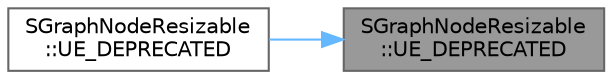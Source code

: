 digraph "SGraphNodeResizable::UE_DEPRECATED"
{
 // INTERACTIVE_SVG=YES
 // LATEX_PDF_SIZE
  bgcolor="transparent";
  edge [fontname=Helvetica,fontsize=10,labelfontname=Helvetica,labelfontsize=10];
  node [fontname=Helvetica,fontsize=10,shape=box,height=0.2,width=0.4];
  rankdir="RL";
  Node1 [id="Node000001",label="SGraphNodeResizable\l::UE_DEPRECATED",height=0.2,width=0.4,color="gray40", fillcolor="grey60", style="filled", fontcolor="black",tooltip="Return smallest desired node size."];
  Node1 -> Node2 [id="edge1_Node000001_Node000002",dir="back",color="steelblue1",style="solid",tooltip=" "];
  Node2 [id="Node000002",label="SGraphNodeResizable\l::UE_DEPRECATED",height=0.2,width=0.4,color="grey40", fillcolor="white", style="filled",URL="$da/d59/classSGraphNodeResizable.html#a0e616864947ad6e65913f13257642134",tooltip="Return largest desired node size."];
}
